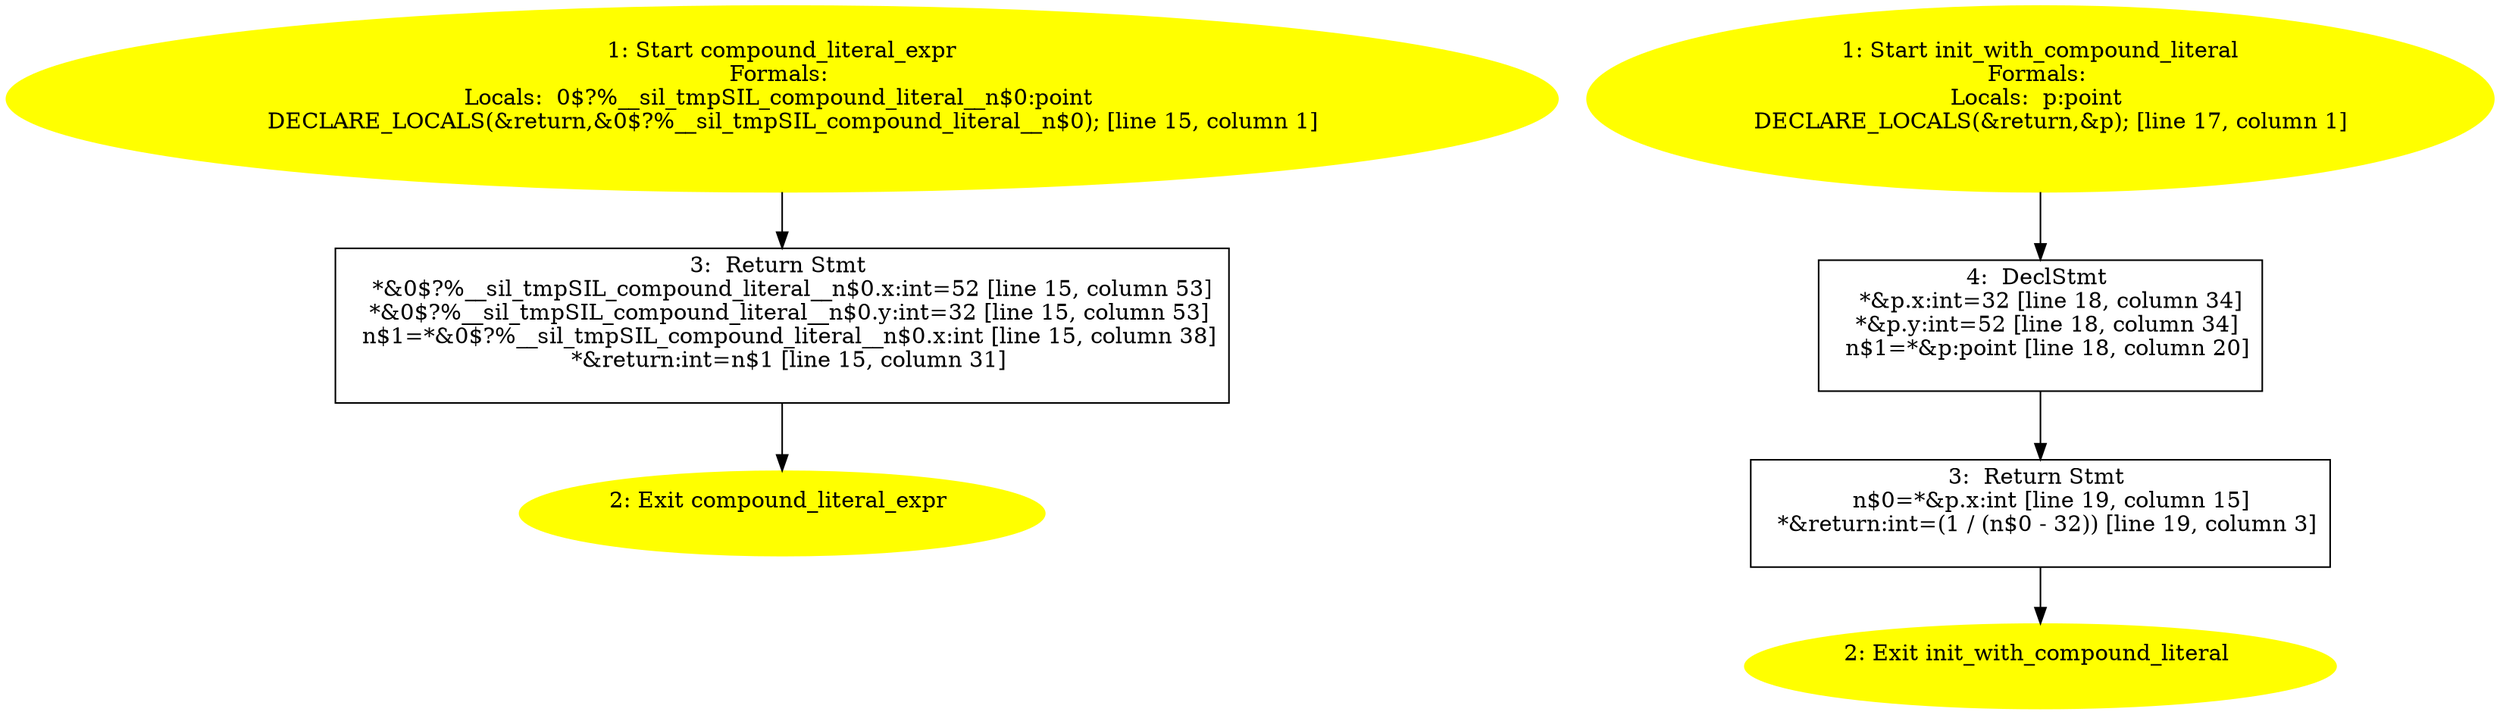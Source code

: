 /* @generated */
digraph iCFG {
"compound_literal_expr.137fbe19f590ba2423c07134917ec888_1" [label="1: Start compound_literal_expr\nFormals: \nLocals:  0$?%__sil_tmpSIL_compound_literal__n$0:point \n   DECLARE_LOCALS(&return,&0$?%__sil_tmpSIL_compound_literal__n$0); [line 15, column 1]\n " color=yellow style=filled]
	

	 "compound_literal_expr.137fbe19f590ba2423c07134917ec888_1" -> "compound_literal_expr.137fbe19f590ba2423c07134917ec888_3" ;
"compound_literal_expr.137fbe19f590ba2423c07134917ec888_2" [label="2: Exit compound_literal_expr \n  " color=yellow style=filled]
	

"compound_literal_expr.137fbe19f590ba2423c07134917ec888_3" [label="3:  Return Stmt \n   *&0$?%__sil_tmpSIL_compound_literal__n$0.x:int=52 [line 15, column 53]\n  *&0$?%__sil_tmpSIL_compound_literal__n$0.y:int=32 [line 15, column 53]\n  n$1=*&0$?%__sil_tmpSIL_compound_literal__n$0.x:int [line 15, column 38]\n  *&return:int=n$1 [line 15, column 31]\n " shape="box"]
	

	 "compound_literal_expr.137fbe19f590ba2423c07134917ec888_3" -> "compound_literal_expr.137fbe19f590ba2423c07134917ec888_2" ;
"init_with_compound_literal.745ef6cf3c32f7f18974c2c4fc6a8c9c_1" [label="1: Start init_with_compound_literal\nFormals: \nLocals:  p:point \n   DECLARE_LOCALS(&return,&p); [line 17, column 1]\n " color=yellow style=filled]
	

	 "init_with_compound_literal.745ef6cf3c32f7f18974c2c4fc6a8c9c_1" -> "init_with_compound_literal.745ef6cf3c32f7f18974c2c4fc6a8c9c_4" ;
"init_with_compound_literal.745ef6cf3c32f7f18974c2c4fc6a8c9c_2" [label="2: Exit init_with_compound_literal \n  " color=yellow style=filled]
	

"init_with_compound_literal.745ef6cf3c32f7f18974c2c4fc6a8c9c_3" [label="3:  Return Stmt \n   n$0=*&p.x:int [line 19, column 15]\n  *&return:int=(1 / (n$0 - 32)) [line 19, column 3]\n " shape="box"]
	

	 "init_with_compound_literal.745ef6cf3c32f7f18974c2c4fc6a8c9c_3" -> "init_with_compound_literal.745ef6cf3c32f7f18974c2c4fc6a8c9c_2" ;
"init_with_compound_literal.745ef6cf3c32f7f18974c2c4fc6a8c9c_4" [label="4:  DeclStmt \n   *&p.x:int=32 [line 18, column 34]\n  *&p.y:int=52 [line 18, column 34]\n  n$1=*&p:point [line 18, column 20]\n " shape="box"]
	

	 "init_with_compound_literal.745ef6cf3c32f7f18974c2c4fc6a8c9c_4" -> "init_with_compound_literal.745ef6cf3c32f7f18974c2c4fc6a8c9c_3" ;
}
